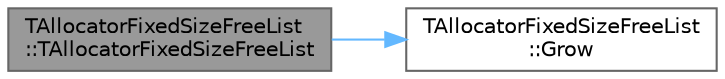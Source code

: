 digraph "TAllocatorFixedSizeFreeList::TAllocatorFixedSizeFreeList"
{
 // INTERACTIVE_SVG=YES
 // LATEX_PDF_SIZE
  bgcolor="transparent";
  edge [fontname=Helvetica,fontsize=10,labelfontname=Helvetica,labelfontsize=10];
  node [fontname=Helvetica,fontsize=10,shape=box,height=0.2,width=0.4];
  rankdir="LR";
  Node1 [id="Node000001",label="TAllocatorFixedSizeFreeList\l::TAllocatorFixedSizeFreeList",height=0.2,width=0.4,color="gray40", fillcolor="grey60", style="filled", fontcolor="black",tooltip="Ctor."];
  Node1 -> Node2 [id="edge1_Node000001_Node000002",color="steelblue1",style="solid",tooltip=" "];
  Node2 [id="Node000002",label="TAllocatorFixedSizeFreeList\l::Grow",height=0.2,width=0.4,color="grey40", fillcolor="white", style="filled",URL="$d2/dff/classTAllocatorFixedSizeFreeList.html#a27557ec29c0648d785bcf541a8b44156",tooltip="Grows the free list by a specific number of elements."];
}
